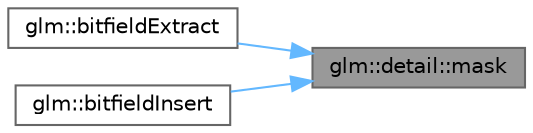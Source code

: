 digraph "glm::detail::mask"
{
 // LATEX_PDF_SIZE
  bgcolor="transparent";
  edge [fontname=Helvetica,fontsize=10,labelfontname=Helvetica,labelfontsize=10];
  node [fontname=Helvetica,fontsize=10,shape=box,height=0.2,width=0.4];
  rankdir="RL";
  Node1 [id="Node000001",label="glm::detail::mask",height=0.2,width=0.4,color="gray40", fillcolor="grey60", style="filled", fontcolor="black",tooltip=" "];
  Node1 -> Node2 [id="edge5_Node000001_Node000002",dir="back",color="steelblue1",style="solid",tooltip=" "];
  Node2 [id="Node000002",label="glm::bitfieldExtract",height=0.2,width=0.4,color="grey40", fillcolor="white", style="filled",URL="$group__core__func__integer.html#ga962cf1ace50c35be9366bbe44eeb712a",tooltip=" "];
  Node1 -> Node3 [id="edge6_Node000001_Node000003",dir="back",color="steelblue1",style="solid",tooltip=" "];
  Node3 [id="Node000003",label="glm::bitfieldInsert",height=0.2,width=0.4,color="grey40", fillcolor="white", style="filled",URL="$group__core__func__integer.html#gaf4333bc422e66cfddb3cdf33102ff41b",tooltip=" "];
}
